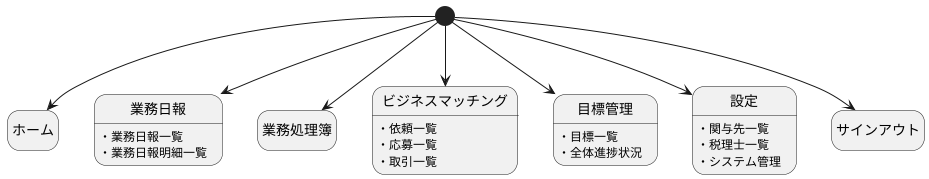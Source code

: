 @startuml ナビゲーション
hide empty description
[*] --> ホーム
[*] --> 業務日報
業務日報: ・業務日報一覧\n・業務日報明細一覧
[*] --> 業務処理簿
[*] --> ビジネスマッチング
ビジネスマッチング: ・依頼一覧\n・応募一覧\n・取引一覧
[*] --> 目標管理
目標管理: ・目標一覧\n・全体進捗状況
[*] --> 設定
設定: ・関与先一覧\n・税理士一覧\n・システム管理
[*] --> サインアウト
@enduml

